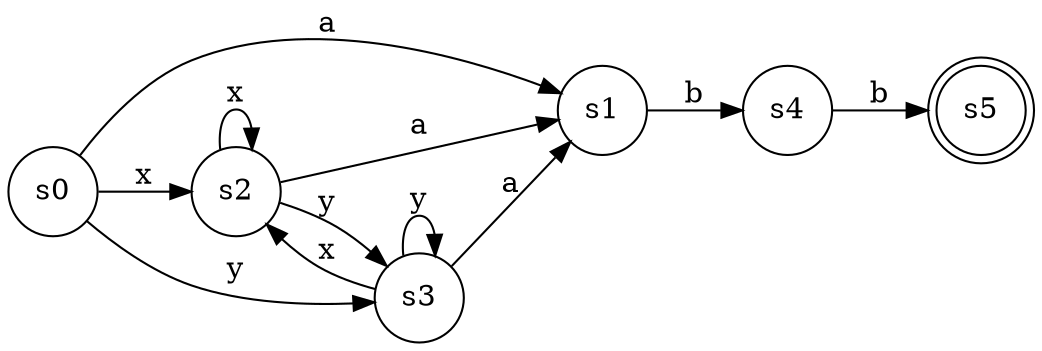 digraph finite_state_machine {
	rankdir=LR;
	size="18,5"
	node [shape = doublecircle]; s5;
	node [shape = circle];
	s0 -> s1 [ label = "a" ];
	s0 -> s2 [ label = "x" ];
	s0 -> s3 [ label = "y" ];
	s1 -> s4 [ label = "b" ];
	s2 -> s1 [ label = "a" ];
	s2 -> s2 [ label = "x" ];
	s2 -> s3 [ label = "y" ];
	s3 -> s1 [ label = "a" ];
	s3 -> s2 [ label = "x" ];
	s3 -> s3 [ label = "y" ];
	s4 -> s5 [ label = "b" ];
}
